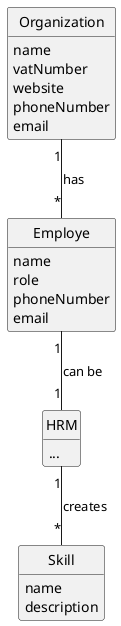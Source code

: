 @startuml
skinparam monochrome true
skinparam packageStyle rectangle
skinparam shadowing false

'left to right direction

skinparam classAttributeIconSize 0

hide circle
hide methods

'title Domain Model

'class Platform {
'  -description
'}

class Organization {
    name
    vatNumber
    website
    phoneNumber
    email
}


class Employe {
    name
    role
    phoneNumber
    email
}

class HRM {
    ...
}
class Skill {
    name
    description
}

Organization "1" -- "*" Employe : has
Employe "1" -- "1" HRM : can be
HRM "1" -- "*" Skill : creates

@enduml